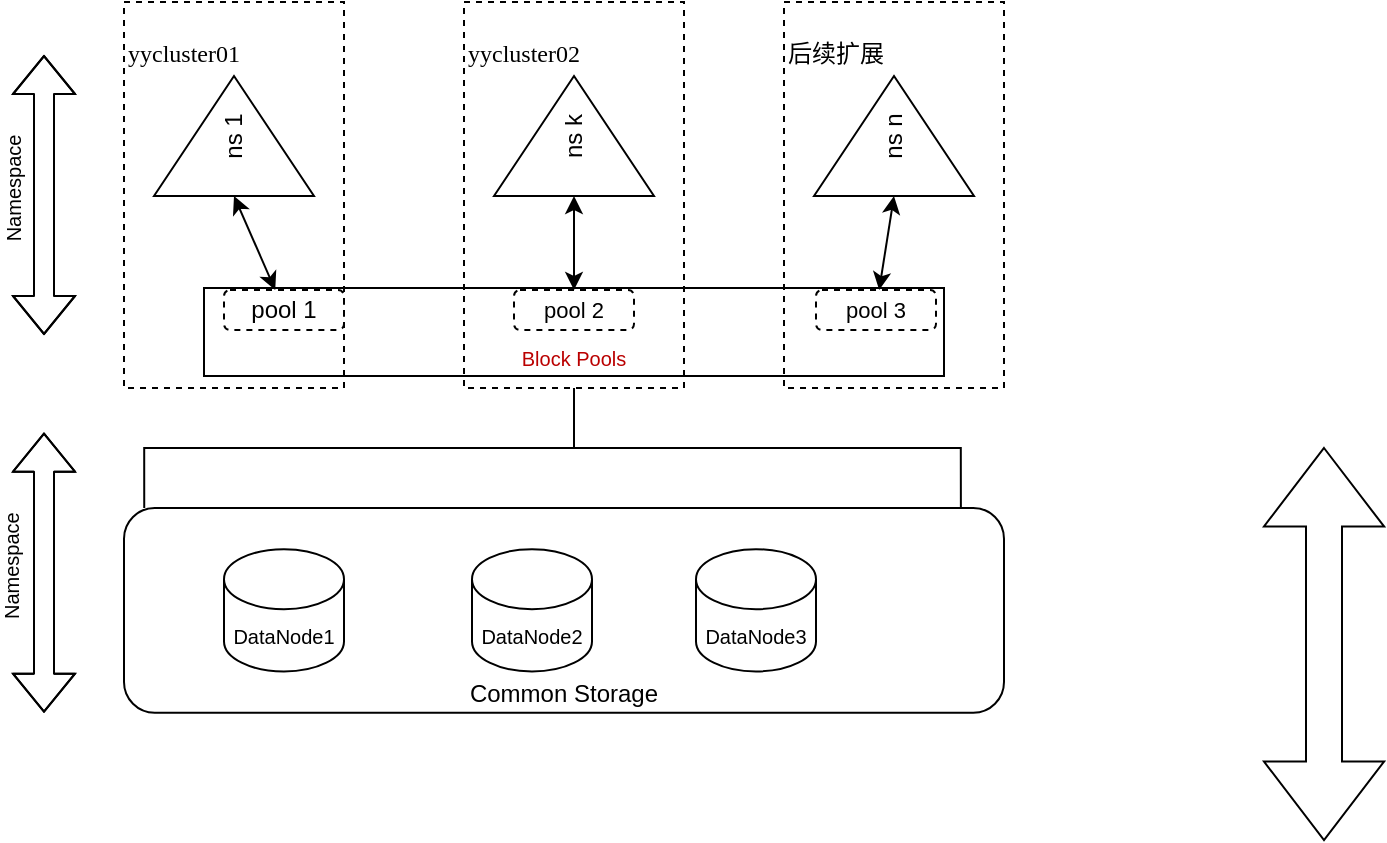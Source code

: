 <mxfile version="14.6.13" type="github">
  <diagram id="rXgp7cBZWFdDlfccxSCt" name="Page-1">
    <mxGraphModel dx="1185" dy="635" grid="1" gridSize="10" guides="1" tooltips="1" connect="1" arrows="1" fold="1" page="1" pageScale="1" pageWidth="827" pageHeight="1169" math="0" shadow="0">
      <root>
        <mxCell id="0" />
        <mxCell id="1" parent="0" />
        <mxCell id="ohS7AvulIUzn7pixfp3v-4" value="&lt;font style=&quot;font-size: 10px&quot; color=&quot;rgba(0, 0, 0, 0)&quot;&gt;Block Pools&lt;/font&gt;" style="rounded=0;whiteSpace=wrap;html=1;verticalAlign=bottom;fontSize=10;" vertex="1" parent="1">
          <mxGeometry x="220" y="220" width="370" height="44" as="geometry" />
        </mxCell>
        <mxCell id="ohS7AvulIUzn7pixfp3v-6" value="&lt;p style=&quot;line-height: 100%&quot;&gt;&lt;/p&gt;&lt;p style=&quot;&quot;&gt;&lt;font face=&quot;Verdana&quot;&gt;yycluster01&lt;/font&gt;&lt;/p&gt;&lt;p&gt;&lt;/p&gt;" style="rounded=0;whiteSpace=wrap;html=1;dashed=1;fillColor=none;align=left;horizontal=1;verticalAlign=top;" vertex="1" parent="1">
          <mxGeometry x="180" y="77" width="110" height="193" as="geometry" />
        </mxCell>
        <mxCell id="ohS7AvulIUzn7pixfp3v-17" style="rounded=0;orthogonalLoop=1;jettySize=auto;html=1;exitX=0;exitY=0.5;exitDx=0;exitDy=0;fontSize=10;endArrow=classic;endFill=1;startArrow=classic;startFill=1;" edge="1" parent="1" source="ohS7AvulIUzn7pixfp3v-2" target="ohS7AvulIUzn7pixfp3v-13">
          <mxGeometry relative="1" as="geometry" />
        </mxCell>
        <mxCell id="ohS7AvulIUzn7pixfp3v-2" value="ns 1" style="triangle;whiteSpace=wrap;html=1;rotation=-90;" vertex="1" parent="1">
          <mxGeometry x="205" y="104" width="60" height="80" as="geometry" />
        </mxCell>
        <mxCell id="ohS7AvulIUzn7pixfp3v-1" value="Common Storage" style="rounded=1;whiteSpace=wrap;html=1;verticalAlign=bottom;" vertex="1" parent="1">
          <mxGeometry x="180" y="330" width="440" height="102.33" as="geometry" />
        </mxCell>
        <mxCell id="ohS7AvulIUzn7pixfp3v-7" style="edgeStyle=orthogonalEdgeStyle;rounded=0;orthogonalLoop=1;jettySize=auto;html=1;exitX=0.5;exitY=1;exitDx=0;exitDy=0;" edge="1" parent="1" source="ohS7AvulIUzn7pixfp3v-6" target="ohS7AvulIUzn7pixfp3v-6">
          <mxGeometry relative="1" as="geometry" />
        </mxCell>
        <mxCell id="ohS7AvulIUzn7pixfp3v-27" style="edgeStyle=orthogonalEdgeStyle;rounded=0;orthogonalLoop=1;jettySize=auto;html=1;exitX=0.5;exitY=1;exitDx=0;exitDy=0;entryX=0.023;entryY=0;entryDx=0;entryDy=0;entryPerimeter=0;fontSize=10;startArrow=none;startFill=0;endArrow=none;endFill=0;" edge="1" parent="1" source="ohS7AvulIUzn7pixfp3v-9" target="ohS7AvulIUzn7pixfp3v-1">
          <mxGeometry relative="1" as="geometry" />
        </mxCell>
        <mxCell id="ohS7AvulIUzn7pixfp3v-9" value="&lt;p style=&quot;line-height: 100%&quot;&gt;&lt;/p&gt;&lt;p&gt;&lt;font face=&quot;Verdana&quot;&gt;yycluster02&lt;/font&gt;&lt;/p&gt;&lt;p&gt;&lt;/p&gt;" style="rounded=0;whiteSpace=wrap;html=1;dashed=1;fillColor=none;align=left;horizontal=1;verticalAlign=top;" vertex="1" parent="1">
          <mxGeometry x="350" y="77" width="110" height="193" as="geometry" />
        </mxCell>
        <mxCell id="ohS7AvulIUzn7pixfp3v-18" style="edgeStyle=none;rounded=0;orthogonalLoop=1;jettySize=auto;html=1;exitX=0;exitY=0.5;exitDx=0;exitDy=0;fontSize=10;startArrow=classic;startFill=1;endArrow=classic;endFill=1;" edge="1" parent="1" source="ohS7AvulIUzn7pixfp3v-10" target="ohS7AvulIUzn7pixfp3v-15">
          <mxGeometry relative="1" as="geometry" />
        </mxCell>
        <mxCell id="ohS7AvulIUzn7pixfp3v-10" value="ns k" style="triangle;whiteSpace=wrap;html=1;rotation=-90;" vertex="1" parent="1">
          <mxGeometry x="375" y="104" width="60" height="80" as="geometry" />
        </mxCell>
        <mxCell id="ohS7AvulIUzn7pixfp3v-11" value="&lt;p style=&quot;line-height: 100%&quot;&gt;&lt;/p&gt;&lt;p&gt;&lt;font face=&quot;Verdana&quot;&gt;后续扩展&lt;/font&gt;&lt;/p&gt;&lt;p&gt;&lt;/p&gt;" style="rounded=0;whiteSpace=wrap;html=1;dashed=1;fillColor=none;align=left;horizontal=1;verticalAlign=top;" vertex="1" parent="1">
          <mxGeometry x="510" y="77" width="110" height="193" as="geometry" />
        </mxCell>
        <mxCell id="ohS7AvulIUzn7pixfp3v-19" style="edgeStyle=none;rounded=0;orthogonalLoop=1;jettySize=auto;html=1;exitX=0;exitY=0.5;exitDx=0;exitDy=0;fontSize=10;startArrow=classic;startFill=1;endArrow=classic;endFill=1;" edge="1" parent="1" source="ohS7AvulIUzn7pixfp3v-12" target="ohS7AvulIUzn7pixfp3v-16">
          <mxGeometry relative="1" as="geometry" />
        </mxCell>
        <mxCell id="ohS7AvulIUzn7pixfp3v-12" value="ns n" style="triangle;whiteSpace=wrap;html=1;rotation=-90;" vertex="1" parent="1">
          <mxGeometry x="535" y="104" width="60" height="80" as="geometry" />
        </mxCell>
        <mxCell id="ohS7AvulIUzn7pixfp3v-13" value="pool 1" style="rounded=1;whiteSpace=wrap;html=1;dashed=1;fillColor=none;align=center;" vertex="1" parent="1">
          <mxGeometry x="230" y="221" width="60" height="20" as="geometry" />
        </mxCell>
        <mxCell id="ohS7AvulIUzn7pixfp3v-15" value="&lt;font style=&quot;font-size: 11px&quot;&gt;pool 2&lt;/font&gt;" style="rounded=1;whiteSpace=wrap;html=1;dashed=1;fillColor=none;align=center;fontSize=10;" vertex="1" parent="1">
          <mxGeometry x="375" y="221" width="60" height="20" as="geometry" />
        </mxCell>
        <mxCell id="ohS7AvulIUzn7pixfp3v-16" value="&lt;font style=&quot;font-size: 11px&quot;&gt;pool 3&lt;/font&gt;" style="rounded=1;whiteSpace=wrap;html=1;dashed=1;fillColor=none;align=center;fontSize=10;" vertex="1" parent="1">
          <mxGeometry x="526" y="221" width="60" height="20" as="geometry" />
        </mxCell>
        <mxCell id="ohS7AvulIUzn7pixfp3v-20" value="Namespace" style="shape=flexArrow;endArrow=classic;startArrow=classic;html=1;fontSize=10;verticalAlign=bottom;horizontal=0;spacingTop=10;spacingRight=20;" edge="1" parent="1">
          <mxGeometry width="100" height="100" relative="1" as="geometry">
            <mxPoint x="140" y="243.5" as="sourcePoint" />
            <mxPoint x="140" y="103.5" as="targetPoint" />
            <Array as="points">
              <mxPoint x="140" y="170" />
            </Array>
          </mxGeometry>
        </mxCell>
        <mxCell id="ohS7AvulIUzn7pixfp3v-21" value="" style="shape=doubleArrow;direction=south;whiteSpace=wrap;html=1;fontSize=10;fillColor=none;align=center;" vertex="1" parent="1">
          <mxGeometry x="750" y="300" width="60" height="196" as="geometry" />
        </mxCell>
        <mxCell id="ohS7AvulIUzn7pixfp3v-24" value="DataNode1" style="shape=cylinder3;whiteSpace=wrap;html=1;boundedLbl=1;backgroundOutline=1;size=15;fontSize=10;fillColor=none;align=center;" vertex="1" parent="1">
          <mxGeometry x="230" y="350.58" width="60" height="61.17" as="geometry" />
        </mxCell>
        <mxCell id="ohS7AvulIUzn7pixfp3v-28" style="edgeStyle=orthogonalEdgeStyle;rounded=0;orthogonalLoop=1;jettySize=auto;html=1;exitX=0.5;exitY=1;exitDx=0;exitDy=0;entryX=0.951;entryY=0;entryDx=0;entryDy=0;entryPerimeter=0;fontSize=10;startArrow=none;startFill=0;endArrow=none;endFill=0;" edge="1" parent="1" source="ohS7AvulIUzn7pixfp3v-9" target="ohS7AvulIUzn7pixfp3v-1">
          <mxGeometry relative="1" as="geometry">
            <mxPoint x="415" y="280" as="sourcePoint" />
            <mxPoint x="200.12" y="340" as="targetPoint" />
          </mxGeometry>
        </mxCell>
        <mxCell id="ohS7AvulIUzn7pixfp3v-30" value="DataNode3" style="shape=cylinder3;whiteSpace=wrap;html=1;boundedLbl=1;backgroundOutline=1;size=15;fontSize=10;fillColor=none;align=center;" vertex="1" parent="1">
          <mxGeometry x="466" y="350.58" width="60" height="61.17" as="geometry" />
        </mxCell>
        <mxCell id="ohS7AvulIUzn7pixfp3v-31" value="DataNode2" style="shape=cylinder3;whiteSpace=wrap;html=1;boundedLbl=1;backgroundOutline=1;size=15;fontSize=10;fillColor=none;align=center;" vertex="1" parent="1">
          <mxGeometry x="354" y="350.58" width="60" height="61.17" as="geometry" />
        </mxCell>
        <mxCell id="ohS7AvulIUzn7pixfp3v-33" value="Namespace" style="shape=flexArrow;endArrow=classic;startArrow=classic;html=1;fontSize=10;verticalAlign=bottom;horizontal=0;spacingTop=10;spacingRight=20;" edge="1" parent="1">
          <mxGeometry width="100" height="100" relative="1" as="geometry">
            <mxPoint x="140" y="432.33" as="sourcePoint" />
            <mxPoint x="140" y="292.33" as="targetPoint" />
            <Array as="points">
              <mxPoint x="140" y="358.83" />
            </Array>
          </mxGeometry>
        </mxCell>
      </root>
    </mxGraphModel>
  </diagram>
</mxfile>
